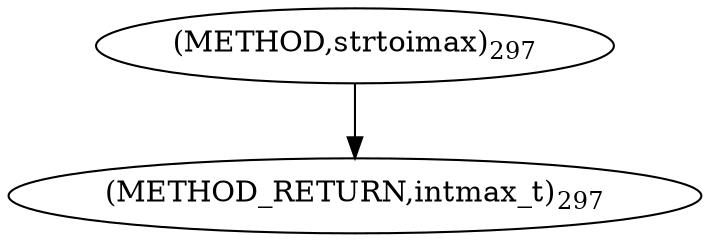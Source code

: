 digraph "strtoimax" {  
"8037" [label = <(METHOD,strtoimax)<SUB>297</SUB>> ]
"8041" [label = <(METHOD_RETURN,intmax_t)<SUB>297</SUB>> ]
  "8037" -> "8041" 
}
